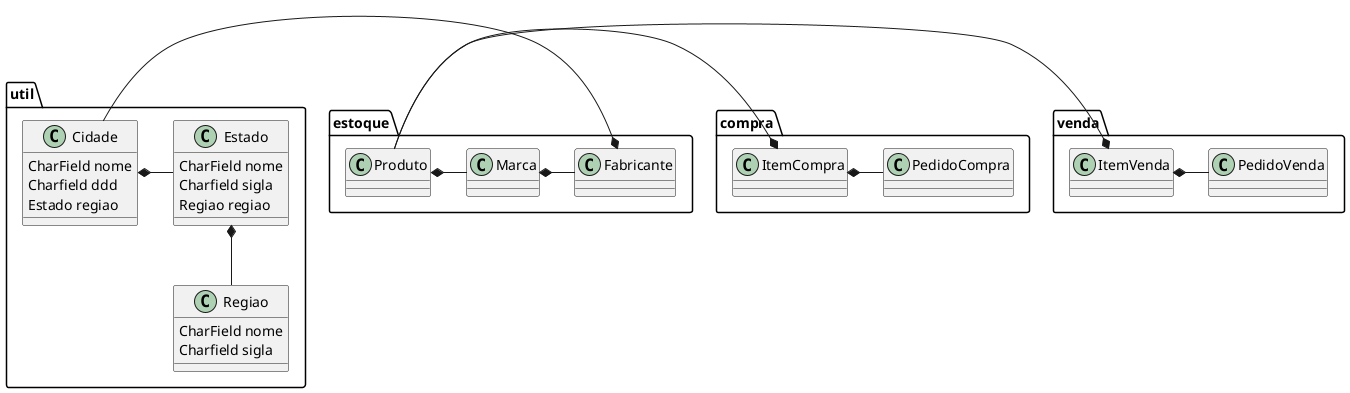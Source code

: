 @startuml
package util {
    class Regiao {
        CharField nome
        Charfield sigla
    }

    class Estado {
        CharField nome
        Charfield sigla
        Regiao regiao
    }

    class Cidade {
        CharField nome
        Charfield ddd
        Estado regiao
    }

    Estado  *-- Regiao
    Cidade  *- Estado 
}

package estoque {
    class Produto
    class Marca
    class Fabricante
    
    Produto *- Marca  
    Marca *- Fabricante
    Fabricante *- Cidade
}

package compra {
    class PedidoCompra
    class ItemCompra

    ItemCompra *- PedidoCompra
    ItemCompra *- Produto
}

package venda {
    class PedidoVenda
    class ItemVenda

    ItemVenda *- PedidoVenda
    ItemVenda *- Produto
}
@enduml